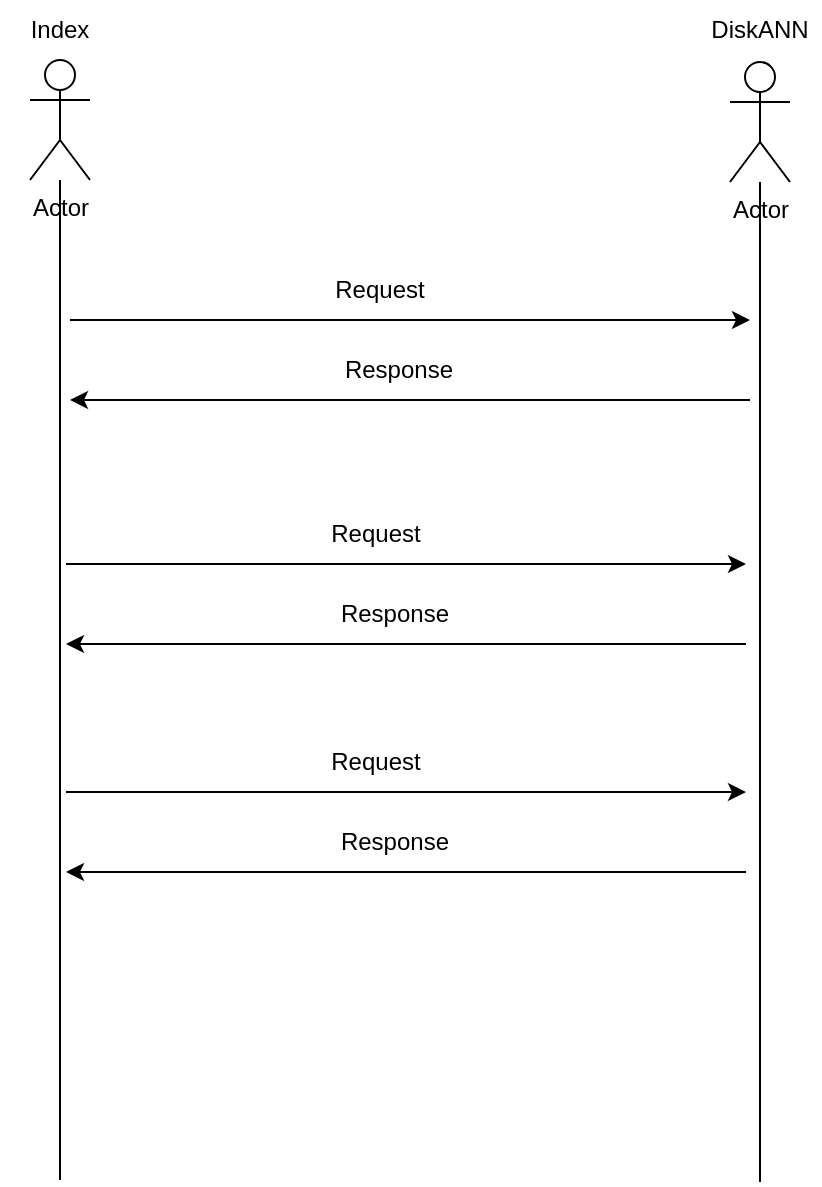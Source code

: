 <mxfile>
    <diagram id="CKsTaNWD0P1iZ0fZwkxA" name="Index 与 DiskANN 交互">
        <mxGraphModel dx="1016" dy="787" grid="1" gridSize="10" guides="1" tooltips="1" connect="1" arrows="1" fold="1" page="1" pageScale="1" pageWidth="1169" pageHeight="827" math="0" shadow="0">
            <root>
                <mxCell id="0"/>
                <mxCell id="1" parent="0"/>
                <mxCell id="i95NXzqm7Kv1Y7omc5p2-29" value="Actor" style="shape=umlActor;verticalLabelPosition=bottom;verticalAlign=top;html=1;outlineConnect=0;" parent="1" vertex="1">
                    <mxGeometry x="220" y="190" width="30" height="60" as="geometry"/>
                </mxCell>
                <mxCell id="i95NXzqm7Kv1Y7omc5p2-33" value="" style="endArrow=none;html=1;" parent="1" edge="1">
                    <mxGeometry width="50" height="50" relative="1" as="geometry">
                        <mxPoint x="235" y="750" as="sourcePoint"/>
                        <mxPoint x="235" y="250" as="targetPoint"/>
                    </mxGeometry>
                </mxCell>
                <mxCell id="i95NXzqm7Kv1Y7omc5p2-35" value="Actor" style="shape=umlActor;verticalLabelPosition=bottom;verticalAlign=top;html=1;outlineConnect=0;" parent="1" vertex="1">
                    <mxGeometry x="570" y="191" width="30" height="60" as="geometry"/>
                </mxCell>
                <mxCell id="i95NXzqm7Kv1Y7omc5p2-36" value="" style="endArrow=none;html=1;" parent="1" edge="1">
                    <mxGeometry width="50" height="50" relative="1" as="geometry">
                        <mxPoint x="585" y="751" as="sourcePoint"/>
                        <mxPoint x="585" y="251" as="targetPoint"/>
                    </mxGeometry>
                </mxCell>
                <mxCell id="i95NXzqm7Kv1Y7omc5p2-37" value="Index" style="text;html=1;strokeColor=none;fillColor=none;align=center;verticalAlign=middle;whiteSpace=wrap;rounded=0;" parent="1" vertex="1">
                    <mxGeometry x="205" y="160" width="60" height="30" as="geometry"/>
                </mxCell>
                <mxCell id="i95NXzqm7Kv1Y7omc5p2-38" value="DiskANN" style="text;html=1;strokeColor=none;fillColor=none;align=center;verticalAlign=middle;whiteSpace=wrap;rounded=0;" parent="1" vertex="1">
                    <mxGeometry x="555" y="160" width="60" height="30" as="geometry"/>
                </mxCell>
                <mxCell id="i95NXzqm7Kv1Y7omc5p2-39" value="" style="endArrow=classic;html=1;" parent="1" edge="1">
                    <mxGeometry width="50" height="50" relative="1" as="geometry">
                        <mxPoint x="240" y="320" as="sourcePoint"/>
                        <mxPoint x="580" y="320" as="targetPoint"/>
                    </mxGeometry>
                </mxCell>
                <mxCell id="i95NXzqm7Kv1Y7omc5p2-40" value="Request" style="text;html=1;strokeColor=none;fillColor=none;align=center;verticalAlign=middle;whiteSpace=wrap;rounded=0;" parent="1" vertex="1">
                    <mxGeometry x="340" y="290" width="110" height="30" as="geometry"/>
                </mxCell>
                <mxCell id="i95NXzqm7Kv1Y7omc5p2-41" value="" style="endArrow=classic;html=1;" parent="1" edge="1">
                    <mxGeometry width="50" height="50" relative="1" as="geometry">
                        <mxPoint x="580" y="360" as="sourcePoint"/>
                        <mxPoint x="240" y="360" as="targetPoint"/>
                    </mxGeometry>
                </mxCell>
                <mxCell id="i95NXzqm7Kv1Y7omc5p2-42" value="Response" style="text;html=1;strokeColor=none;fillColor=none;align=center;verticalAlign=middle;whiteSpace=wrap;rounded=0;" parent="1" vertex="1">
                    <mxGeometry x="339" y="330" width="131" height="30" as="geometry"/>
                </mxCell>
                <mxCell id="c23L5BnyPqBXcUAaR5G_-1" value="" style="endArrow=classic;html=1;" parent="1" edge="1">
                    <mxGeometry width="50" height="50" relative="1" as="geometry">
                        <mxPoint x="238" y="442" as="sourcePoint"/>
                        <mxPoint x="578" y="442" as="targetPoint"/>
                    </mxGeometry>
                </mxCell>
                <mxCell id="c23L5BnyPqBXcUAaR5G_-2" value="Request" style="text;html=1;strokeColor=none;fillColor=none;align=center;verticalAlign=middle;whiteSpace=wrap;rounded=0;" parent="1" vertex="1">
                    <mxGeometry x="338" y="412" width="110" height="30" as="geometry"/>
                </mxCell>
                <mxCell id="c23L5BnyPqBXcUAaR5G_-3" value="" style="endArrow=classic;html=1;" parent="1" edge="1">
                    <mxGeometry width="50" height="50" relative="1" as="geometry">
                        <mxPoint x="578" y="482" as="sourcePoint"/>
                        <mxPoint x="238" y="482" as="targetPoint"/>
                    </mxGeometry>
                </mxCell>
                <mxCell id="c23L5BnyPqBXcUAaR5G_-4" value="Response" style="text;html=1;strokeColor=none;fillColor=none;align=center;verticalAlign=middle;whiteSpace=wrap;rounded=0;" parent="1" vertex="1">
                    <mxGeometry x="337" y="452" width="131" height="30" as="geometry"/>
                </mxCell>
                <mxCell id="c23L5BnyPqBXcUAaR5G_-5" value="" style="endArrow=classic;html=1;" parent="1" edge="1">
                    <mxGeometry width="50" height="50" relative="1" as="geometry">
                        <mxPoint x="238" y="556" as="sourcePoint"/>
                        <mxPoint x="578" y="556" as="targetPoint"/>
                    </mxGeometry>
                </mxCell>
                <mxCell id="c23L5BnyPqBXcUAaR5G_-6" value="Request" style="text;html=1;strokeColor=none;fillColor=none;align=center;verticalAlign=middle;whiteSpace=wrap;rounded=0;" parent="1" vertex="1">
                    <mxGeometry x="338" y="526" width="110" height="30" as="geometry"/>
                </mxCell>
                <mxCell id="c23L5BnyPqBXcUAaR5G_-7" value="" style="endArrow=classic;html=1;" parent="1" edge="1">
                    <mxGeometry width="50" height="50" relative="1" as="geometry">
                        <mxPoint x="578" y="596" as="sourcePoint"/>
                        <mxPoint x="238" y="596" as="targetPoint"/>
                    </mxGeometry>
                </mxCell>
                <mxCell id="c23L5BnyPqBXcUAaR5G_-8" value="Response" style="text;html=1;strokeColor=none;fillColor=none;align=center;verticalAlign=middle;whiteSpace=wrap;rounded=0;" parent="1" vertex="1">
                    <mxGeometry x="337" y="566" width="131" height="30" as="geometry"/>
                </mxCell>
            </root>
        </mxGraphModel>
    </diagram>
    <diagram name="DiskANN 崩溃" id="RYPYGaUV1OxxY9W7Sp0M">
        <mxGraphModel dx="1016" dy="787" grid="1" gridSize="10" guides="1" tooltips="1" connect="1" arrows="1" fold="1" page="1" pageScale="1" pageWidth="1169" pageHeight="827" math="0" shadow="0">
            <root>
                <mxCell id="DNg81MgsFpRAliH9mMZI-0"/>
                <mxCell id="DNg81MgsFpRAliH9mMZI-1" parent="DNg81MgsFpRAliH9mMZI-0"/>
                <mxCell id="DNg81MgsFpRAliH9mMZI-2" value="Actor" style="shape=umlActor;verticalLabelPosition=bottom;verticalAlign=top;html=1;outlineConnect=0;" parent="DNg81MgsFpRAliH9mMZI-1" vertex="1">
                    <mxGeometry x="220" y="190" width="30" height="60" as="geometry"/>
                </mxCell>
                <mxCell id="DNg81MgsFpRAliH9mMZI-3" value="" style="endArrow=none;html=1;" parent="DNg81MgsFpRAliH9mMZI-1" edge="1">
                    <mxGeometry width="50" height="50" relative="1" as="geometry">
                        <mxPoint x="235" y="750" as="sourcePoint"/>
                        <mxPoint x="235" y="250" as="targetPoint"/>
                    </mxGeometry>
                </mxCell>
                <mxCell id="DNg81MgsFpRAliH9mMZI-4" value="Actor" style="shape=umlActor;verticalLabelPosition=bottom;verticalAlign=top;html=1;outlineConnect=0;" parent="DNg81MgsFpRAliH9mMZI-1" vertex="1">
                    <mxGeometry x="570" y="191" width="30" height="60" as="geometry"/>
                </mxCell>
                <mxCell id="DNg81MgsFpRAliH9mMZI-5" value="" style="endArrow=none;html=1;dashed=1;" parent="DNg81MgsFpRAliH9mMZI-1" edge="1">
                    <mxGeometry width="50" height="50" relative="1" as="geometry">
                        <mxPoint x="585" y="751" as="sourcePoint"/>
                        <mxPoint x="585" y="251" as="targetPoint"/>
                    </mxGeometry>
                </mxCell>
                <mxCell id="DNg81MgsFpRAliH9mMZI-6" value="Index" style="text;html=1;strokeColor=none;fillColor=none;align=center;verticalAlign=middle;whiteSpace=wrap;rounded=0;" parent="DNg81MgsFpRAliH9mMZI-1" vertex="1">
                    <mxGeometry x="205" y="160" width="60" height="30" as="geometry"/>
                </mxCell>
                <mxCell id="DNg81MgsFpRAliH9mMZI-7" value="DiskANN" style="text;html=1;strokeColor=none;fillColor=none;align=center;verticalAlign=middle;whiteSpace=wrap;rounded=0;" parent="DNg81MgsFpRAliH9mMZI-1" vertex="1">
                    <mxGeometry x="555" y="160" width="60" height="30" as="geometry"/>
                </mxCell>
                <mxCell id="DNg81MgsFpRAliH9mMZI-8" value="" style="endArrow=classic;html=1;" parent="DNg81MgsFpRAliH9mMZI-1" edge="1">
                    <mxGeometry width="50" height="50" relative="1" as="geometry">
                        <mxPoint x="240" y="320" as="sourcePoint"/>
                        <mxPoint x="580" y="320" as="targetPoint"/>
                    </mxGeometry>
                </mxCell>
                <mxCell id="DNg81MgsFpRAliH9mMZI-9" value="Request" style="text;html=1;strokeColor=none;fillColor=none;align=center;verticalAlign=middle;whiteSpace=wrap;rounded=0;" parent="DNg81MgsFpRAliH9mMZI-1" vertex="1">
                    <mxGeometry x="340" y="290" width="110" height="30" as="geometry"/>
                </mxCell>
                <mxCell id="DNg81MgsFpRAliH9mMZI-10" value="" style="endArrow=classic;html=1;" parent="DNg81MgsFpRAliH9mMZI-1" edge="1">
                    <mxGeometry width="50" height="50" relative="1" as="geometry">
                        <mxPoint x="580" y="360" as="sourcePoint"/>
                        <mxPoint x="240" y="360" as="targetPoint"/>
                    </mxGeometry>
                </mxCell>
                <mxCell id="DNg81MgsFpRAliH9mMZI-11" value="Response failed" style="text;html=1;strokeColor=none;fillColor=none;align=center;verticalAlign=middle;whiteSpace=wrap;rounded=0;" parent="DNg81MgsFpRAliH9mMZI-1" vertex="1">
                    <mxGeometry x="339" y="330" width="131" height="30" as="geometry"/>
                </mxCell>
                <mxCell id="DNg81MgsFpRAliH9mMZI-12" value="" style="endArrow=classic;html=1;" parent="DNg81MgsFpRAliH9mMZI-1" edge="1">
                    <mxGeometry width="50" height="50" relative="1" as="geometry">
                        <mxPoint x="238" y="442" as="sourcePoint"/>
                        <mxPoint x="578" y="442" as="targetPoint"/>
                    </mxGeometry>
                </mxCell>
                <mxCell id="DNg81MgsFpRAliH9mMZI-13" value="Request" style="text;html=1;strokeColor=none;fillColor=none;align=center;verticalAlign=middle;whiteSpace=wrap;rounded=0;" parent="DNg81MgsFpRAliH9mMZI-1" vertex="1">
                    <mxGeometry x="338" y="412" width="110" height="30" as="geometry"/>
                </mxCell>
                <mxCell id="DNg81MgsFpRAliH9mMZI-14" value="" style="endArrow=classic;html=1;" parent="DNg81MgsFpRAliH9mMZI-1" edge="1">
                    <mxGeometry width="50" height="50" relative="1" as="geometry">
                        <mxPoint x="578" y="482" as="sourcePoint"/>
                        <mxPoint x="238" y="482" as="targetPoint"/>
                    </mxGeometry>
                </mxCell>
                <mxCell id="DNg81MgsFpRAliH9mMZI-15" value="Response failed" style="text;html=1;strokeColor=none;fillColor=none;align=center;verticalAlign=middle;whiteSpace=wrap;rounded=0;" parent="DNg81MgsFpRAliH9mMZI-1" vertex="1">
                    <mxGeometry x="337" y="452" width="131" height="30" as="geometry"/>
                </mxCell>
                <mxCell id="DNg81MgsFpRAliH9mMZI-16" value="" style="endArrow=classic;html=1;" parent="DNg81MgsFpRAliH9mMZI-1" edge="1">
                    <mxGeometry width="50" height="50" relative="1" as="geometry">
                        <mxPoint x="238" y="556" as="sourcePoint"/>
                        <mxPoint x="578" y="556" as="targetPoint"/>
                    </mxGeometry>
                </mxCell>
                <mxCell id="DNg81MgsFpRAliH9mMZI-17" value="Request" style="text;html=1;strokeColor=none;fillColor=none;align=center;verticalAlign=middle;whiteSpace=wrap;rounded=0;" parent="DNg81MgsFpRAliH9mMZI-1" vertex="1">
                    <mxGeometry x="338" y="526" width="110" height="30" as="geometry"/>
                </mxCell>
                <mxCell id="DNg81MgsFpRAliH9mMZI-18" value="" style="endArrow=classic;html=1;" parent="DNg81MgsFpRAliH9mMZI-1" edge="1">
                    <mxGeometry width="50" height="50" relative="1" as="geometry">
                        <mxPoint x="578" y="596" as="sourcePoint"/>
                        <mxPoint x="238" y="596" as="targetPoint"/>
                    </mxGeometry>
                </mxCell>
                <mxCell id="DNg81MgsFpRAliH9mMZI-19" value="Response failed" style="text;html=1;strokeColor=none;fillColor=none;align=center;verticalAlign=middle;whiteSpace=wrap;rounded=0;" parent="DNg81MgsFpRAliH9mMZI-1" vertex="1">
                    <mxGeometry x="337" y="566" width="131" height="30" as="geometry"/>
                </mxCell>
            </root>
        </mxGraphModel>
    </diagram>
    <diagram name="Index 与 DiskANN 交互 多个" id="890vanNXvDQpQVHvsPO6">
        <mxGraphModel dx="1016" dy="787" grid="1" gridSize="10" guides="1" tooltips="1" connect="1" arrows="1" fold="1" page="1" pageScale="1" pageWidth="1169" pageHeight="827" math="0" shadow="0">
            <root>
                <mxCell id="_GKx4WZQEgGPNWmIFQ_N-0"/>
                <mxCell id="_GKx4WZQEgGPNWmIFQ_N-1" parent="_GKx4WZQEgGPNWmIFQ_N-0"/>
                <mxCell id="_GKx4WZQEgGPNWmIFQ_N-2" value="Actor" style="shape=umlActor;verticalLabelPosition=bottom;verticalAlign=top;html=1;outlineConnect=0;" parent="_GKx4WZQEgGPNWmIFQ_N-1" vertex="1">
                    <mxGeometry x="220" y="190" width="30" height="60" as="geometry"/>
                </mxCell>
                <mxCell id="_GKx4WZQEgGPNWmIFQ_N-3" value="" style="endArrow=none;html=1;" parent="_GKx4WZQEgGPNWmIFQ_N-1" edge="1">
                    <mxGeometry width="50" height="50" relative="1" as="geometry">
                        <mxPoint x="235" y="750" as="sourcePoint"/>
                        <mxPoint x="235" y="250" as="targetPoint"/>
                    </mxGeometry>
                </mxCell>
                <mxCell id="_GKx4WZQEgGPNWmIFQ_N-4" value="Actor" style="shape=umlActor;verticalLabelPosition=bottom;verticalAlign=top;html=1;outlineConnect=0;" parent="_GKx4WZQEgGPNWmIFQ_N-1" vertex="1">
                    <mxGeometry x="570" y="191" width="30" height="60" as="geometry"/>
                </mxCell>
                <mxCell id="_GKx4WZQEgGPNWmIFQ_N-5" value="" style="endArrow=none;html=1;" parent="_GKx4WZQEgGPNWmIFQ_N-1" edge="1">
                    <mxGeometry width="50" height="50" relative="1" as="geometry">
                        <mxPoint x="585" y="751" as="sourcePoint"/>
                        <mxPoint x="585" y="251" as="targetPoint"/>
                    </mxGeometry>
                </mxCell>
                <mxCell id="_GKx4WZQEgGPNWmIFQ_N-6" value="Index1" style="text;html=1;strokeColor=none;fillColor=none;align=center;verticalAlign=middle;whiteSpace=wrap;rounded=0;" parent="_GKx4WZQEgGPNWmIFQ_N-1" vertex="1">
                    <mxGeometry x="205" y="160" width="60" height="30" as="geometry"/>
                </mxCell>
                <mxCell id="_GKx4WZQEgGPNWmIFQ_N-7" value="DiskANN" style="text;html=1;strokeColor=none;fillColor=none;align=center;verticalAlign=middle;whiteSpace=wrap;rounded=0;" parent="_GKx4WZQEgGPNWmIFQ_N-1" vertex="1">
                    <mxGeometry x="555" y="160" width="60" height="30" as="geometry"/>
                </mxCell>
                <mxCell id="_GKx4WZQEgGPNWmIFQ_N-8" value="" style="endArrow=classic;html=1;" parent="_GKx4WZQEgGPNWmIFQ_N-1" edge="1">
                    <mxGeometry width="50" height="50" relative="1" as="geometry">
                        <mxPoint x="240" y="320" as="sourcePoint"/>
                        <mxPoint x="580" y="320" as="targetPoint"/>
                    </mxGeometry>
                </mxCell>
                <mxCell id="_GKx4WZQEgGPNWmIFQ_N-9" value="PushData Request" style="text;html=1;strokeColor=none;fillColor=none;align=center;verticalAlign=middle;whiteSpace=wrap;rounded=0;" parent="_GKx4WZQEgGPNWmIFQ_N-1" vertex="1">
                    <mxGeometry x="340" y="290" width="110" height="30" as="geometry"/>
                </mxCell>
                <mxCell id="_GKx4WZQEgGPNWmIFQ_N-10" value="" style="endArrow=classic;html=1;" parent="_GKx4WZQEgGPNWmIFQ_N-1" edge="1">
                    <mxGeometry width="50" height="50" relative="1" as="geometry">
                        <mxPoint x="580" y="360" as="sourcePoint"/>
                        <mxPoint x="240" y="360" as="targetPoint"/>
                    </mxGeometry>
                </mxCell>
                <mxCell id="_GKx4WZQEgGPNWmIFQ_N-11" value="PushData Response" style="text;html=1;strokeColor=none;fillColor=none;align=center;verticalAlign=middle;whiteSpace=wrap;rounded=0;" parent="_GKx4WZQEgGPNWmIFQ_N-1" vertex="1">
                    <mxGeometry x="339" y="330" width="131" height="30" as="geometry"/>
                </mxCell>
                <mxCell id="_GKx4WZQEgGPNWmIFQ_N-12" value="" style="endArrow=classic;html=1;" parent="_GKx4WZQEgGPNWmIFQ_N-1" edge="1">
                    <mxGeometry width="50" height="50" relative="1" as="geometry">
                        <mxPoint x="237" y="482.0" as="sourcePoint"/>
                        <mxPoint x="577.0" y="482.0" as="targetPoint"/>
                    </mxGeometry>
                </mxCell>
                <mxCell id="_GKx4WZQEgGPNWmIFQ_N-13" value="PushData Request" style="text;html=1;strokeColor=none;fillColor=none;align=center;verticalAlign=middle;whiteSpace=wrap;rounded=0;" parent="_GKx4WZQEgGPNWmIFQ_N-1" vertex="1">
                    <mxGeometry x="337" y="452" width="110" height="30" as="geometry"/>
                </mxCell>
                <mxCell id="_GKx4WZQEgGPNWmIFQ_N-14" value="" style="endArrow=classic;html=1;" parent="_GKx4WZQEgGPNWmIFQ_N-1" edge="1">
                    <mxGeometry width="50" height="50" relative="1" as="geometry">
                        <mxPoint x="577.0" y="522.0" as="sourcePoint"/>
                        <mxPoint x="237" y="522.0" as="targetPoint"/>
                    </mxGeometry>
                </mxCell>
                <mxCell id="_GKx4WZQEgGPNWmIFQ_N-15" value="PushData Response" style="text;html=1;strokeColor=none;fillColor=none;align=center;verticalAlign=middle;whiteSpace=wrap;rounded=0;" parent="_GKx4WZQEgGPNWmIFQ_N-1" vertex="1">
                    <mxGeometry x="336" y="492" width="131" height="30" as="geometry"/>
                </mxCell>
                <mxCell id="_GKx4WZQEgGPNWmIFQ_N-16" value="&lt;font style=&quot;font-size: 22px;&quot;&gt;.&lt;br&gt;.&lt;br&gt;.&lt;/font&gt;" style="text;html=1;strokeColor=none;fillColor=none;align=center;verticalAlign=middle;whiteSpace=wrap;rounded=0;" parent="_GKx4WZQEgGPNWmIFQ_N-1" vertex="1">
                    <mxGeometry x="365" y="390" width="60" height="40" as="geometry"/>
                </mxCell>
                <mxCell id="V0m47npN4N563cn-UdCl-0" value="Actor" style="shape=umlActor;verticalLabelPosition=bottom;verticalAlign=top;html=1;outlineConnect=0;" parent="_GKx4WZQEgGPNWmIFQ_N-1" vertex="1">
                    <mxGeometry x="898" y="190" width="30" height="60" as="geometry"/>
                </mxCell>
                <mxCell id="V0m47npN4N563cn-UdCl-1" value="" style="endArrow=none;html=1;" parent="_GKx4WZQEgGPNWmIFQ_N-1" edge="1">
                    <mxGeometry width="50" height="50" relative="1" as="geometry">
                        <mxPoint x="913" y="750" as="sourcePoint"/>
                        <mxPoint x="913" y="250" as="targetPoint"/>
                    </mxGeometry>
                </mxCell>
                <mxCell id="V0m47npN4N563cn-UdCl-2" value="Index2" style="text;html=1;strokeColor=none;fillColor=none;align=center;verticalAlign=middle;whiteSpace=wrap;rounded=0;" parent="_GKx4WZQEgGPNWmIFQ_N-1" vertex="1">
                    <mxGeometry x="883" y="160" width="60" height="30" as="geometry"/>
                </mxCell>
                <mxCell id="V0m47npN4N563cn-UdCl-3" value="" style="endArrow=classic;html=1;" parent="_GKx4WZQEgGPNWmIFQ_N-1" edge="1">
                    <mxGeometry width="50" height="50" relative="1" as="geometry">
                        <mxPoint x="587" y="370" as="sourcePoint"/>
                        <mxPoint x="912" y="372" as="targetPoint"/>
                    </mxGeometry>
                </mxCell>
                <mxCell id="V0m47npN4N563cn-UdCl-4" value="PushData Request" style="text;html=1;strokeColor=none;fillColor=none;align=center;verticalAlign=middle;whiteSpace=wrap;rounded=0;" parent="_GKx4WZQEgGPNWmIFQ_N-1" vertex="1">
                    <mxGeometry x="675" y="342" width="110" height="30" as="geometry"/>
                </mxCell>
                <mxCell id="V0m47npN4N563cn-UdCl-5" value="" style="endArrow=classic;html=1;" parent="_GKx4WZQEgGPNWmIFQ_N-1" edge="1">
                    <mxGeometry width="50" height="50" relative="1" as="geometry">
                        <mxPoint x="910" y="412" as="sourcePoint"/>
                        <mxPoint x="585" y="412" as="targetPoint"/>
                    </mxGeometry>
                </mxCell>
                <mxCell id="V0m47npN4N563cn-UdCl-6" value="PushData Response 失败 TSO 不匹配" style="text;html=1;strokeColor=none;fillColor=none;align=center;verticalAlign=middle;whiteSpace=wrap;rounded=0;" parent="_GKx4WZQEgGPNWmIFQ_N-1" vertex="1">
                    <mxGeometry x="674" y="382" width="156" height="30" as="geometry"/>
                </mxCell>
            </root>
        </mxGraphModel>
    </diagram>
</mxfile>